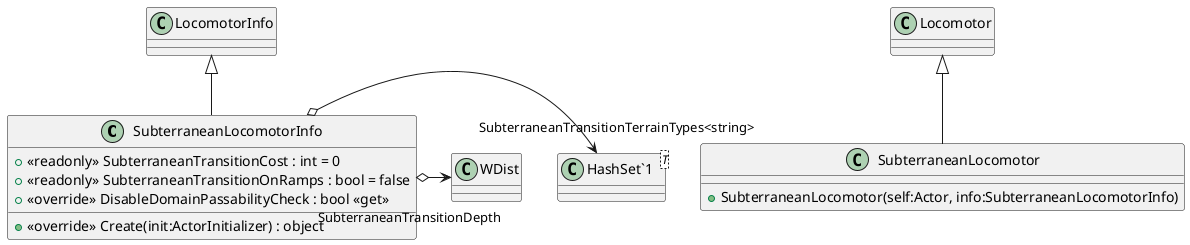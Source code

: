 @startuml
class SubterraneanLocomotorInfo {
    + <<readonly>> SubterraneanTransitionCost : int = 0
    + <<readonly>> SubterraneanTransitionOnRamps : bool = false
    + <<override>> DisableDomainPassabilityCheck : bool <<get>>
    + <<override>> Create(init:ActorInitializer) : object
}
class SubterraneanLocomotor {
    + SubterraneanLocomotor(self:Actor, info:SubterraneanLocomotorInfo)
}
class "HashSet`1"<T> {
}
LocomotorInfo <|-- SubterraneanLocomotorInfo
SubterraneanLocomotorInfo o-> "SubterraneanTransitionTerrainTypes<string>" "HashSet`1"
SubterraneanLocomotorInfo o-> "SubterraneanTransitionDepth" WDist
Locomotor <|-- SubterraneanLocomotor
@enduml
